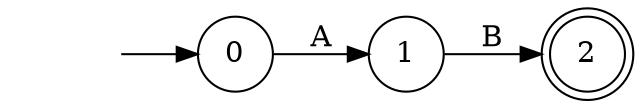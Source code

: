 digraph AFD {
    rankdir=LR;
    node [shape = circle];
    2 [shape=doublecircle];
    start [shape=plaintext,label=""];
    start -> 0;
    0 -> 1 [label="A"];
    1 -> 2 [label="B"];
}